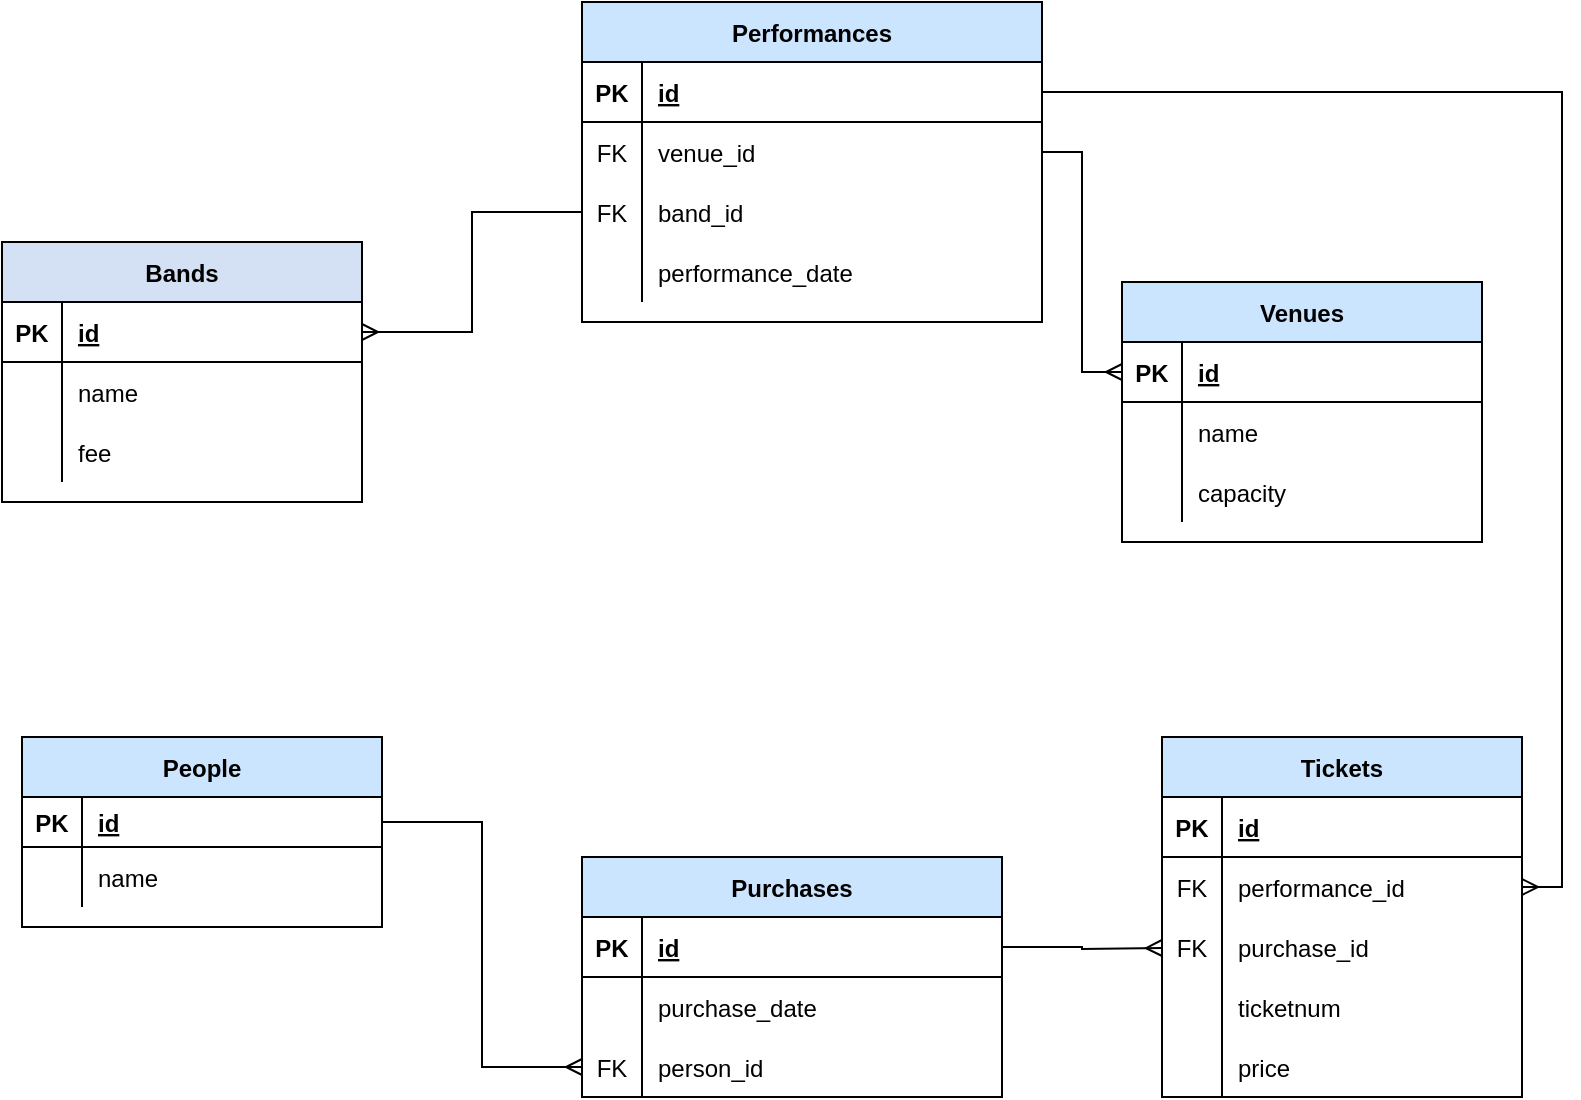 <mxfile version="20.3.0" type="device"><diagram id="R2lEEEUBdFMjLlhIrx00" name="Page-1"><mxGraphModel dx="946" dy="672" grid="1" gridSize="10" guides="1" tooltips="1" connect="1" arrows="1" fold="1" page="1" pageScale="1" pageWidth="850" pageHeight="1100" math="0" shadow="0" extFonts="Permanent Marker^https://fonts.googleapis.com/css?family=Permanent+Marker"><root><mxCell id="0"/><mxCell id="1" parent="0"/><mxCell id="n40_FW3RsfCCFBrn7MH9-1" value="Bands" style="shape=table;startSize=30;container=1;collapsible=1;childLayout=tableLayout;fixedRows=1;rowLines=0;fontStyle=1;align=center;resizeLast=1;fillColor=#D4E1F5;" parent="1" vertex="1"><mxGeometry x="30" y="160" width="180" height="130" as="geometry"/></mxCell><mxCell id="n40_FW3RsfCCFBrn7MH9-2" value="" style="shape=tableRow;horizontal=0;startSize=0;swimlaneHead=0;swimlaneBody=0;fillColor=none;collapsible=0;dropTarget=0;points=[[0,0.5],[1,0.5]];portConstraint=eastwest;top=0;left=0;right=0;bottom=1;" parent="n40_FW3RsfCCFBrn7MH9-1" vertex="1"><mxGeometry y="30" width="180" height="30" as="geometry"/></mxCell><mxCell id="n40_FW3RsfCCFBrn7MH9-3" value="PK" style="shape=partialRectangle;connectable=0;fillColor=none;top=0;left=0;bottom=0;right=0;fontStyle=1;overflow=hidden;" parent="n40_FW3RsfCCFBrn7MH9-2" vertex="1"><mxGeometry width="30" height="30" as="geometry"><mxRectangle width="30" height="30" as="alternateBounds"/></mxGeometry></mxCell><mxCell id="n40_FW3RsfCCFBrn7MH9-4" value="id" style="shape=partialRectangle;connectable=0;fillColor=none;top=0;left=0;bottom=0;right=0;align=left;spacingLeft=6;fontStyle=5;overflow=hidden;" parent="n40_FW3RsfCCFBrn7MH9-2" vertex="1"><mxGeometry x="30" width="150" height="30" as="geometry"><mxRectangle width="150" height="30" as="alternateBounds"/></mxGeometry></mxCell><mxCell id="n40_FW3RsfCCFBrn7MH9-5" value="" style="shape=tableRow;horizontal=0;startSize=0;swimlaneHead=0;swimlaneBody=0;fillColor=none;collapsible=0;dropTarget=0;points=[[0,0.5],[1,0.5]];portConstraint=eastwest;top=0;left=0;right=0;bottom=0;" parent="n40_FW3RsfCCFBrn7MH9-1" vertex="1"><mxGeometry y="60" width="180" height="30" as="geometry"/></mxCell><mxCell id="n40_FW3RsfCCFBrn7MH9-6" value="" style="shape=partialRectangle;connectable=0;fillColor=none;top=0;left=0;bottom=0;right=0;editable=1;overflow=hidden;" parent="n40_FW3RsfCCFBrn7MH9-5" vertex="1"><mxGeometry width="30" height="30" as="geometry"><mxRectangle width="30" height="30" as="alternateBounds"/></mxGeometry></mxCell><mxCell id="n40_FW3RsfCCFBrn7MH9-7" value="name" style="shape=partialRectangle;connectable=0;fillColor=none;top=0;left=0;bottom=0;right=0;align=left;spacingLeft=6;overflow=hidden;" parent="n40_FW3RsfCCFBrn7MH9-5" vertex="1"><mxGeometry x="30" width="150" height="30" as="geometry"><mxRectangle width="150" height="30" as="alternateBounds"/></mxGeometry></mxCell><mxCell id="n40_FW3RsfCCFBrn7MH9-8" value="" style="shape=tableRow;horizontal=0;startSize=0;swimlaneHead=0;swimlaneBody=0;fillColor=none;collapsible=0;dropTarget=0;points=[[0,0.5],[1,0.5]];portConstraint=eastwest;top=0;left=0;right=0;bottom=0;" parent="n40_FW3RsfCCFBrn7MH9-1" vertex="1"><mxGeometry y="90" width="180" height="30" as="geometry"/></mxCell><mxCell id="n40_FW3RsfCCFBrn7MH9-9" value="" style="shape=partialRectangle;connectable=0;fillColor=none;top=0;left=0;bottom=0;right=0;editable=1;overflow=hidden;" parent="n40_FW3RsfCCFBrn7MH9-8" vertex="1"><mxGeometry width="30" height="30" as="geometry"><mxRectangle width="30" height="30" as="alternateBounds"/></mxGeometry></mxCell><mxCell id="n40_FW3RsfCCFBrn7MH9-10" value="fee" style="shape=partialRectangle;connectable=0;fillColor=none;top=0;left=0;bottom=0;right=0;align=left;spacingLeft=6;overflow=hidden;" parent="n40_FW3RsfCCFBrn7MH9-8" vertex="1"><mxGeometry x="30" width="150" height="30" as="geometry"><mxRectangle width="150" height="30" as="alternateBounds"/></mxGeometry></mxCell><mxCell id="n40_FW3RsfCCFBrn7MH9-14" value="Venues" style="shape=table;startSize=30;container=1;collapsible=1;childLayout=tableLayout;fixedRows=1;rowLines=0;fontStyle=1;align=center;resizeLast=1;fillColor=#CCE5FF;" parent="1" vertex="1"><mxGeometry x="590" y="180" width="180" height="130" as="geometry"/></mxCell><mxCell id="n40_FW3RsfCCFBrn7MH9-15" value="" style="shape=tableRow;horizontal=0;startSize=0;swimlaneHead=0;swimlaneBody=0;fillColor=none;collapsible=0;dropTarget=0;points=[[0,0.5],[1,0.5]];portConstraint=eastwest;top=0;left=0;right=0;bottom=1;" parent="n40_FW3RsfCCFBrn7MH9-14" vertex="1"><mxGeometry y="30" width="180" height="30" as="geometry"/></mxCell><mxCell id="n40_FW3RsfCCFBrn7MH9-16" value="PK" style="shape=partialRectangle;connectable=0;fillColor=none;top=0;left=0;bottom=0;right=0;fontStyle=1;overflow=hidden;" parent="n40_FW3RsfCCFBrn7MH9-15" vertex="1"><mxGeometry width="30" height="30" as="geometry"><mxRectangle width="30" height="30" as="alternateBounds"/></mxGeometry></mxCell><mxCell id="n40_FW3RsfCCFBrn7MH9-17" value="id" style="shape=partialRectangle;connectable=0;fillColor=none;top=0;left=0;bottom=0;right=0;align=left;spacingLeft=6;fontStyle=5;overflow=hidden;" parent="n40_FW3RsfCCFBrn7MH9-15" vertex="1"><mxGeometry x="30" width="150" height="30" as="geometry"><mxRectangle width="150" height="30" as="alternateBounds"/></mxGeometry></mxCell><mxCell id="n40_FW3RsfCCFBrn7MH9-18" value="" style="shape=tableRow;horizontal=0;startSize=0;swimlaneHead=0;swimlaneBody=0;fillColor=none;collapsible=0;dropTarget=0;points=[[0,0.5],[1,0.5]];portConstraint=eastwest;top=0;left=0;right=0;bottom=0;" parent="n40_FW3RsfCCFBrn7MH9-14" vertex="1"><mxGeometry y="60" width="180" height="30" as="geometry"/></mxCell><mxCell id="n40_FW3RsfCCFBrn7MH9-19" value="" style="shape=partialRectangle;connectable=0;fillColor=none;top=0;left=0;bottom=0;right=0;editable=1;overflow=hidden;" parent="n40_FW3RsfCCFBrn7MH9-18" vertex="1"><mxGeometry width="30" height="30" as="geometry"><mxRectangle width="30" height="30" as="alternateBounds"/></mxGeometry></mxCell><mxCell id="n40_FW3RsfCCFBrn7MH9-20" value="name" style="shape=partialRectangle;connectable=0;fillColor=none;top=0;left=0;bottom=0;right=0;align=left;spacingLeft=6;overflow=hidden;" parent="n40_FW3RsfCCFBrn7MH9-18" vertex="1"><mxGeometry x="30" width="150" height="30" as="geometry"><mxRectangle width="150" height="30" as="alternateBounds"/></mxGeometry></mxCell><mxCell id="n40_FW3RsfCCFBrn7MH9-21" value="" style="shape=tableRow;horizontal=0;startSize=0;swimlaneHead=0;swimlaneBody=0;fillColor=none;collapsible=0;dropTarget=0;points=[[0,0.5],[1,0.5]];portConstraint=eastwest;top=0;left=0;right=0;bottom=0;" parent="n40_FW3RsfCCFBrn7MH9-14" vertex="1"><mxGeometry y="90" width="180" height="30" as="geometry"/></mxCell><mxCell id="n40_FW3RsfCCFBrn7MH9-22" value="" style="shape=partialRectangle;connectable=0;fillColor=none;top=0;left=0;bottom=0;right=0;editable=1;overflow=hidden;" parent="n40_FW3RsfCCFBrn7MH9-21" vertex="1"><mxGeometry width="30" height="30" as="geometry"><mxRectangle width="30" height="30" as="alternateBounds"/></mxGeometry></mxCell><mxCell id="n40_FW3RsfCCFBrn7MH9-23" value="capacity" style="shape=partialRectangle;connectable=0;fillColor=none;top=0;left=0;bottom=0;right=0;align=left;spacingLeft=6;overflow=hidden;" parent="n40_FW3RsfCCFBrn7MH9-21" vertex="1"><mxGeometry x="30" width="150" height="30" as="geometry"><mxRectangle width="150" height="30" as="alternateBounds"/></mxGeometry></mxCell><mxCell id="n40_FW3RsfCCFBrn7MH9-27" value="Performances" style="shape=table;startSize=30;container=1;collapsible=1;childLayout=tableLayout;fixedRows=1;rowLines=0;fontStyle=1;align=center;resizeLast=1;fillColor=#CCE5FF;" parent="1" vertex="1"><mxGeometry x="320" y="40" width="230" height="160" as="geometry"/></mxCell><mxCell id="n40_FW3RsfCCFBrn7MH9-28" value="" style="shape=tableRow;horizontal=0;startSize=0;swimlaneHead=0;swimlaneBody=0;fillColor=none;collapsible=0;dropTarget=0;points=[[0,0.5],[1,0.5]];portConstraint=eastwest;top=0;left=0;right=0;bottom=1;" parent="n40_FW3RsfCCFBrn7MH9-27" vertex="1"><mxGeometry y="30" width="230" height="30" as="geometry"/></mxCell><mxCell id="n40_FW3RsfCCFBrn7MH9-29" value="PK" style="shape=partialRectangle;connectable=0;fillColor=none;top=0;left=0;bottom=0;right=0;fontStyle=1;overflow=hidden;" parent="n40_FW3RsfCCFBrn7MH9-28" vertex="1"><mxGeometry width="30" height="30" as="geometry"><mxRectangle width="30" height="30" as="alternateBounds"/></mxGeometry></mxCell><mxCell id="n40_FW3RsfCCFBrn7MH9-30" value="id" style="shape=partialRectangle;connectable=0;fillColor=none;top=0;left=0;bottom=0;right=0;align=left;spacingLeft=6;fontStyle=5;overflow=hidden;" parent="n40_FW3RsfCCFBrn7MH9-28" vertex="1"><mxGeometry x="30" width="200" height="30" as="geometry"><mxRectangle width="200" height="30" as="alternateBounds"/></mxGeometry></mxCell><mxCell id="n40_FW3RsfCCFBrn7MH9-31" value="" style="shape=tableRow;horizontal=0;startSize=0;swimlaneHead=0;swimlaneBody=0;fillColor=none;collapsible=0;dropTarget=0;points=[[0,0.5],[1,0.5]];portConstraint=eastwest;top=0;left=0;right=0;bottom=0;" parent="n40_FW3RsfCCFBrn7MH9-27" vertex="1"><mxGeometry y="60" width="230" height="30" as="geometry"/></mxCell><mxCell id="n40_FW3RsfCCFBrn7MH9-32" value="FK" style="shape=partialRectangle;connectable=0;fillColor=none;top=0;left=0;bottom=0;right=0;editable=1;overflow=hidden;" parent="n40_FW3RsfCCFBrn7MH9-31" vertex="1"><mxGeometry width="30" height="30" as="geometry"><mxRectangle width="30" height="30" as="alternateBounds"/></mxGeometry></mxCell><mxCell id="n40_FW3RsfCCFBrn7MH9-33" value="venue_id" style="shape=partialRectangle;connectable=0;fillColor=none;top=0;left=0;bottom=0;right=0;align=left;spacingLeft=6;overflow=hidden;" parent="n40_FW3RsfCCFBrn7MH9-31" vertex="1"><mxGeometry x="30" width="200" height="30" as="geometry"><mxRectangle width="200" height="30" as="alternateBounds"/></mxGeometry></mxCell><mxCell id="n40_FW3RsfCCFBrn7MH9-34" value="" style="shape=tableRow;horizontal=0;startSize=0;swimlaneHead=0;swimlaneBody=0;fillColor=none;collapsible=0;dropTarget=0;points=[[0,0.5],[1,0.5]];portConstraint=eastwest;top=0;left=0;right=0;bottom=0;" parent="n40_FW3RsfCCFBrn7MH9-27" vertex="1"><mxGeometry y="90" width="230" height="30" as="geometry"/></mxCell><mxCell id="n40_FW3RsfCCFBrn7MH9-35" value="FK" style="shape=partialRectangle;connectable=0;fillColor=none;top=0;left=0;bottom=0;right=0;editable=1;overflow=hidden;" parent="n40_FW3RsfCCFBrn7MH9-34" vertex="1"><mxGeometry width="30" height="30" as="geometry"><mxRectangle width="30" height="30" as="alternateBounds"/></mxGeometry></mxCell><mxCell id="n40_FW3RsfCCFBrn7MH9-36" value="band_id" style="shape=partialRectangle;connectable=0;fillColor=none;top=0;left=0;bottom=0;right=0;align=left;spacingLeft=6;overflow=hidden;" parent="n40_FW3RsfCCFBrn7MH9-34" vertex="1"><mxGeometry x="30" width="200" height="30" as="geometry"><mxRectangle width="200" height="30" as="alternateBounds"/></mxGeometry></mxCell><mxCell id="n40_FW3RsfCCFBrn7MH9-37" value="" style="shape=tableRow;horizontal=0;startSize=0;swimlaneHead=0;swimlaneBody=0;fillColor=none;collapsible=0;dropTarget=0;points=[[0,0.5],[1,0.5]];portConstraint=eastwest;top=0;left=0;right=0;bottom=0;" parent="n40_FW3RsfCCFBrn7MH9-27" vertex="1"><mxGeometry y="120" width="230" height="30" as="geometry"/></mxCell><mxCell id="n40_FW3RsfCCFBrn7MH9-38" value="" style="shape=partialRectangle;connectable=0;fillColor=none;top=0;left=0;bottom=0;right=0;editable=1;overflow=hidden;" parent="n40_FW3RsfCCFBrn7MH9-37" vertex="1"><mxGeometry width="30" height="30" as="geometry"><mxRectangle width="30" height="30" as="alternateBounds"/></mxGeometry></mxCell><mxCell id="n40_FW3RsfCCFBrn7MH9-39" value="performance_date" style="shape=partialRectangle;connectable=0;fillColor=none;top=0;left=0;bottom=0;right=0;align=left;spacingLeft=6;overflow=hidden;" parent="n40_FW3RsfCCFBrn7MH9-37" vertex="1"><mxGeometry x="30" width="200" height="30" as="geometry"><mxRectangle width="200" height="30" as="alternateBounds"/></mxGeometry></mxCell><mxCell id="n40_FW3RsfCCFBrn7MH9-41" value="Tickets" style="shape=table;startSize=30;container=1;collapsible=1;childLayout=tableLayout;fixedRows=1;rowLines=0;fontStyle=1;align=center;resizeLast=1;fillColor=#CCE5FF;" parent="1" vertex="1"><mxGeometry x="610" y="407.5" width="180" height="180" as="geometry"/></mxCell><mxCell id="n40_FW3RsfCCFBrn7MH9-42" value="" style="shape=tableRow;horizontal=0;startSize=0;swimlaneHead=0;swimlaneBody=0;fillColor=none;collapsible=0;dropTarget=0;points=[[0,0.5],[1,0.5]];portConstraint=eastwest;top=0;left=0;right=0;bottom=1;" parent="n40_FW3RsfCCFBrn7MH9-41" vertex="1"><mxGeometry y="30" width="180" height="30" as="geometry"/></mxCell><mxCell id="n40_FW3RsfCCFBrn7MH9-43" value="PK" style="shape=partialRectangle;connectable=0;fillColor=none;top=0;left=0;bottom=0;right=0;fontStyle=1;overflow=hidden;" parent="n40_FW3RsfCCFBrn7MH9-42" vertex="1"><mxGeometry width="30" height="30" as="geometry"><mxRectangle width="30" height="30" as="alternateBounds"/></mxGeometry></mxCell><mxCell id="n40_FW3RsfCCFBrn7MH9-44" value="id" style="shape=partialRectangle;connectable=0;fillColor=none;top=0;left=0;bottom=0;right=0;align=left;spacingLeft=6;fontStyle=5;overflow=hidden;" parent="n40_FW3RsfCCFBrn7MH9-42" vertex="1"><mxGeometry x="30" width="150" height="30" as="geometry"><mxRectangle width="150" height="30" as="alternateBounds"/></mxGeometry></mxCell><mxCell id="n40_FW3RsfCCFBrn7MH9-45" value="" style="shape=tableRow;horizontal=0;startSize=0;swimlaneHead=0;swimlaneBody=0;fillColor=none;collapsible=0;dropTarget=0;points=[[0,0.5],[1,0.5]];portConstraint=eastwest;top=0;left=0;right=0;bottom=0;" parent="n40_FW3RsfCCFBrn7MH9-41" vertex="1"><mxGeometry y="60" width="180" height="30" as="geometry"/></mxCell><mxCell id="n40_FW3RsfCCFBrn7MH9-46" value="FK" style="shape=partialRectangle;connectable=0;fillColor=none;top=0;left=0;bottom=0;right=0;editable=1;overflow=hidden;" parent="n40_FW3RsfCCFBrn7MH9-45" vertex="1"><mxGeometry width="30" height="30" as="geometry"><mxRectangle width="30" height="30" as="alternateBounds"/></mxGeometry></mxCell><mxCell id="n40_FW3RsfCCFBrn7MH9-47" value="performance_id" style="shape=partialRectangle;connectable=0;fillColor=none;top=0;left=0;bottom=0;right=0;align=left;spacingLeft=6;overflow=hidden;" parent="n40_FW3RsfCCFBrn7MH9-45" vertex="1"><mxGeometry x="30" width="150" height="30" as="geometry"><mxRectangle width="150" height="30" as="alternateBounds"/></mxGeometry></mxCell><mxCell id="n40_FW3RsfCCFBrn7MH9-48" value="" style="shape=tableRow;horizontal=0;startSize=0;swimlaneHead=0;swimlaneBody=0;fillColor=none;collapsible=0;dropTarget=0;points=[[0,0.5],[1,0.5]];portConstraint=eastwest;top=0;left=0;right=0;bottom=0;" parent="n40_FW3RsfCCFBrn7MH9-41" vertex="1"><mxGeometry y="90" width="180" height="30" as="geometry"/></mxCell><mxCell id="n40_FW3RsfCCFBrn7MH9-49" value="FK" style="shape=partialRectangle;connectable=0;fillColor=none;top=0;left=0;bottom=0;right=0;editable=1;overflow=hidden;" parent="n40_FW3RsfCCFBrn7MH9-48" vertex="1"><mxGeometry width="30" height="30" as="geometry"><mxRectangle width="30" height="30" as="alternateBounds"/></mxGeometry></mxCell><mxCell id="n40_FW3RsfCCFBrn7MH9-50" value="purchase_id" style="shape=partialRectangle;connectable=0;fillColor=none;top=0;left=0;bottom=0;right=0;align=left;spacingLeft=6;overflow=hidden;" parent="n40_FW3RsfCCFBrn7MH9-48" vertex="1"><mxGeometry x="30" width="150" height="30" as="geometry"><mxRectangle width="150" height="30" as="alternateBounds"/></mxGeometry></mxCell><mxCell id="n40_FW3RsfCCFBrn7MH9-51" value="" style="shape=tableRow;horizontal=0;startSize=0;swimlaneHead=0;swimlaneBody=0;fillColor=none;collapsible=0;dropTarget=0;points=[[0,0.5],[1,0.5]];portConstraint=eastwest;top=0;left=0;right=0;bottom=0;" parent="n40_FW3RsfCCFBrn7MH9-41" vertex="1"><mxGeometry y="120" width="180" height="30" as="geometry"/></mxCell><mxCell id="n40_FW3RsfCCFBrn7MH9-52" value="" style="shape=partialRectangle;connectable=0;fillColor=none;top=0;left=0;bottom=0;right=0;editable=1;overflow=hidden;" parent="n40_FW3RsfCCFBrn7MH9-51" vertex="1"><mxGeometry width="30" height="30" as="geometry"><mxRectangle width="30" height="30" as="alternateBounds"/></mxGeometry></mxCell><mxCell id="n40_FW3RsfCCFBrn7MH9-53" value="ticketnum" style="shape=partialRectangle;connectable=0;fillColor=none;top=0;left=0;bottom=0;right=0;align=left;spacingLeft=6;overflow=hidden;" parent="n40_FW3RsfCCFBrn7MH9-51" vertex="1"><mxGeometry x="30" width="150" height="30" as="geometry"><mxRectangle width="150" height="30" as="alternateBounds"/></mxGeometry></mxCell><mxCell id="n40_FW3RsfCCFBrn7MH9-80" value="" style="shape=tableRow;horizontal=0;startSize=0;swimlaneHead=0;swimlaneBody=0;fillColor=none;collapsible=0;dropTarget=0;points=[[0,0.5],[1,0.5]];portConstraint=eastwest;top=0;left=0;right=0;bottom=0;" parent="n40_FW3RsfCCFBrn7MH9-41" vertex="1"><mxGeometry y="150" width="180" height="30" as="geometry"/></mxCell><mxCell id="n40_FW3RsfCCFBrn7MH9-81" value="" style="shape=partialRectangle;connectable=0;fillColor=none;top=0;left=0;bottom=0;right=0;editable=1;overflow=hidden;" parent="n40_FW3RsfCCFBrn7MH9-80" vertex="1"><mxGeometry width="30" height="30" as="geometry"><mxRectangle width="30" height="30" as="alternateBounds"/></mxGeometry></mxCell><mxCell id="n40_FW3RsfCCFBrn7MH9-82" value="price" style="shape=partialRectangle;connectable=0;fillColor=none;top=0;left=0;bottom=0;right=0;align=left;spacingLeft=6;overflow=hidden;" parent="n40_FW3RsfCCFBrn7MH9-80" vertex="1"><mxGeometry x="30" width="150" height="30" as="geometry"><mxRectangle width="150" height="30" as="alternateBounds"/></mxGeometry></mxCell><mxCell id="tSe_U7ksDP-hP04P2lEV-4" style="edgeStyle=orthogonalEdgeStyle;rounded=0;orthogonalLoop=1;jettySize=auto;html=1;endArrow=ERmany;endFill=0;exitX=1;exitY=0.5;exitDx=0;exitDy=0;" edge="1" parent="1" source="n40_FW3RsfCCFBrn7MH9-55"><mxGeometry relative="1" as="geometry"><mxPoint x="610" y="513" as="targetPoint"/></mxGeometry></mxCell><mxCell id="n40_FW3RsfCCFBrn7MH9-54" value="Purchases" style="shape=table;startSize=30;container=1;collapsible=1;childLayout=tableLayout;fixedRows=1;rowLines=0;fontStyle=1;align=center;resizeLast=1;fillColor=#CCE5FF;" parent="1" vertex="1"><mxGeometry x="320" y="467.5" width="210" height="120" as="geometry"/></mxCell><mxCell id="n40_FW3RsfCCFBrn7MH9-55" value="" style="shape=tableRow;horizontal=0;startSize=0;swimlaneHead=0;swimlaneBody=0;fillColor=none;collapsible=0;dropTarget=0;points=[[0,0.5],[1,0.5]];portConstraint=eastwest;top=0;left=0;right=0;bottom=1;" parent="n40_FW3RsfCCFBrn7MH9-54" vertex="1"><mxGeometry y="30" width="210" height="30" as="geometry"/></mxCell><mxCell id="n40_FW3RsfCCFBrn7MH9-56" value="PK" style="shape=partialRectangle;connectable=0;fillColor=none;top=0;left=0;bottom=0;right=0;fontStyle=1;overflow=hidden;" parent="n40_FW3RsfCCFBrn7MH9-55" vertex="1"><mxGeometry width="30" height="30" as="geometry"><mxRectangle width="30" height="30" as="alternateBounds"/></mxGeometry></mxCell><mxCell id="n40_FW3RsfCCFBrn7MH9-57" value="id" style="shape=partialRectangle;connectable=0;fillColor=none;top=0;left=0;bottom=0;right=0;align=left;spacingLeft=6;fontStyle=5;overflow=hidden;" parent="n40_FW3RsfCCFBrn7MH9-55" vertex="1"><mxGeometry x="30" width="180" height="30" as="geometry"><mxRectangle width="180" height="30" as="alternateBounds"/></mxGeometry></mxCell><mxCell id="n40_FW3RsfCCFBrn7MH9-58" value="" style="shape=tableRow;horizontal=0;startSize=0;swimlaneHead=0;swimlaneBody=0;fillColor=none;collapsible=0;dropTarget=0;points=[[0,0.5],[1,0.5]];portConstraint=eastwest;top=0;left=0;right=0;bottom=0;" parent="n40_FW3RsfCCFBrn7MH9-54" vertex="1"><mxGeometry y="60" width="210" height="30" as="geometry"/></mxCell><mxCell id="n40_FW3RsfCCFBrn7MH9-59" value="" style="shape=partialRectangle;connectable=0;fillColor=none;top=0;left=0;bottom=0;right=0;editable=1;overflow=hidden;" parent="n40_FW3RsfCCFBrn7MH9-58" vertex="1"><mxGeometry width="30" height="30" as="geometry"><mxRectangle width="30" height="30" as="alternateBounds"/></mxGeometry></mxCell><mxCell id="n40_FW3RsfCCFBrn7MH9-60" value="purchase_date" style="shape=partialRectangle;connectable=0;fillColor=none;top=0;left=0;bottom=0;right=0;align=left;spacingLeft=6;overflow=hidden;" parent="n40_FW3RsfCCFBrn7MH9-58" vertex="1"><mxGeometry x="30" width="180" height="30" as="geometry"><mxRectangle width="180" height="30" as="alternateBounds"/></mxGeometry></mxCell><mxCell id="n40_FW3RsfCCFBrn7MH9-61" value="" style="shape=tableRow;horizontal=0;startSize=0;swimlaneHead=0;swimlaneBody=0;fillColor=none;collapsible=0;dropTarget=0;points=[[0,0.5],[1,0.5]];portConstraint=eastwest;top=0;left=0;right=0;bottom=0;" parent="n40_FW3RsfCCFBrn7MH9-54" vertex="1"><mxGeometry y="90" width="210" height="30" as="geometry"/></mxCell><mxCell id="n40_FW3RsfCCFBrn7MH9-62" value="FK" style="shape=partialRectangle;connectable=0;fillColor=none;top=0;left=0;bottom=0;right=0;editable=1;overflow=hidden;" parent="n40_FW3RsfCCFBrn7MH9-61" vertex="1"><mxGeometry width="30" height="30" as="geometry"><mxRectangle width="30" height="30" as="alternateBounds"/></mxGeometry></mxCell><mxCell id="n40_FW3RsfCCFBrn7MH9-63" value="person_id" style="shape=partialRectangle;connectable=0;fillColor=none;top=0;left=0;bottom=0;right=0;align=left;spacingLeft=6;overflow=hidden;" parent="n40_FW3RsfCCFBrn7MH9-61" vertex="1"><mxGeometry x="30" width="180" height="30" as="geometry"><mxRectangle width="180" height="30" as="alternateBounds"/></mxGeometry></mxCell><mxCell id="n40_FW3RsfCCFBrn7MH9-67" value="People" style="shape=table;startSize=30;container=1;collapsible=1;childLayout=tableLayout;fixedRows=1;rowLines=0;fontStyle=1;align=center;resizeLast=1;fillColor=#CCE5FF;" parent="1" vertex="1"><mxGeometry x="40" y="407.5" width="180" height="95" as="geometry"/></mxCell><mxCell id="n40_FW3RsfCCFBrn7MH9-68" value="" style="shape=tableRow;horizontal=0;startSize=0;swimlaneHead=0;swimlaneBody=0;fillColor=none;collapsible=0;dropTarget=0;points=[[0,0.5],[1,0.5]];portConstraint=eastwest;top=0;left=0;right=0;bottom=1;" parent="n40_FW3RsfCCFBrn7MH9-67" vertex="1"><mxGeometry y="30" width="180" height="25" as="geometry"/></mxCell><mxCell id="n40_FW3RsfCCFBrn7MH9-69" value="PK" style="shape=partialRectangle;connectable=0;fillColor=none;top=0;left=0;bottom=0;right=0;fontStyle=1;overflow=hidden;" parent="n40_FW3RsfCCFBrn7MH9-68" vertex="1"><mxGeometry width="30" height="25" as="geometry"><mxRectangle width="30" height="25" as="alternateBounds"/></mxGeometry></mxCell><mxCell id="n40_FW3RsfCCFBrn7MH9-70" value="id" style="shape=partialRectangle;connectable=0;fillColor=none;top=0;left=0;bottom=0;right=0;align=left;spacingLeft=6;fontStyle=5;overflow=hidden;" parent="n40_FW3RsfCCFBrn7MH9-68" vertex="1"><mxGeometry x="30" width="150" height="25" as="geometry"><mxRectangle width="150" height="25" as="alternateBounds"/></mxGeometry></mxCell><mxCell id="n40_FW3RsfCCFBrn7MH9-71" value="" style="shape=tableRow;horizontal=0;startSize=0;swimlaneHead=0;swimlaneBody=0;fillColor=none;collapsible=0;dropTarget=0;points=[[0,0.5],[1,0.5]];portConstraint=eastwest;top=0;left=0;right=0;bottom=0;" parent="n40_FW3RsfCCFBrn7MH9-67" vertex="1"><mxGeometry y="55" width="180" height="30" as="geometry"/></mxCell><mxCell id="n40_FW3RsfCCFBrn7MH9-72" value="" style="shape=partialRectangle;connectable=0;fillColor=none;top=0;left=0;bottom=0;right=0;editable=1;overflow=hidden;" parent="n40_FW3RsfCCFBrn7MH9-71" vertex="1"><mxGeometry width="30" height="30" as="geometry"><mxRectangle width="30" height="30" as="alternateBounds"/></mxGeometry></mxCell><mxCell id="n40_FW3RsfCCFBrn7MH9-73" value="name" style="shape=partialRectangle;connectable=0;fillColor=none;top=0;left=0;bottom=0;right=0;align=left;spacingLeft=6;overflow=hidden;" parent="n40_FW3RsfCCFBrn7MH9-71" vertex="1"><mxGeometry x="30" width="150" height="30" as="geometry"><mxRectangle width="150" height="30" as="alternateBounds"/></mxGeometry></mxCell><mxCell id="n40_FW3RsfCCFBrn7MH9-98" style="edgeStyle=orthogonalEdgeStyle;rounded=0;orthogonalLoop=1;jettySize=auto;html=1;entryX=1;entryY=0.5;entryDx=0;entryDy=0;endArrow=ERmany;endFill=0;" parent="1" source="n40_FW3RsfCCFBrn7MH9-34" target="n40_FW3RsfCCFBrn7MH9-2" edge="1"><mxGeometry relative="1" as="geometry"/></mxCell><mxCell id="tSe_U7ksDP-hP04P2lEV-1" style="edgeStyle=orthogonalEdgeStyle;rounded=0;orthogonalLoop=1;jettySize=auto;html=1;entryX=0;entryY=0.5;entryDx=0;entryDy=0;endArrow=ERmany;endFill=0;" edge="1" parent="1" source="n40_FW3RsfCCFBrn7MH9-31" target="n40_FW3RsfCCFBrn7MH9-15"><mxGeometry relative="1" as="geometry"/></mxCell><mxCell id="tSe_U7ksDP-hP04P2lEV-3" style="edgeStyle=orthogonalEdgeStyle;rounded=0;orthogonalLoop=1;jettySize=auto;html=1;entryX=1;entryY=0.5;entryDx=0;entryDy=0;endArrow=ERmany;endFill=0;" edge="1" parent="1" source="n40_FW3RsfCCFBrn7MH9-28" target="n40_FW3RsfCCFBrn7MH9-45"><mxGeometry relative="1" as="geometry"/></mxCell><mxCell id="tSe_U7ksDP-hP04P2lEV-5" style="edgeStyle=orthogonalEdgeStyle;rounded=0;orthogonalLoop=1;jettySize=auto;html=1;entryX=0;entryY=0.5;entryDx=0;entryDy=0;endArrow=ERmany;endFill=0;" edge="1" parent="1" source="n40_FW3RsfCCFBrn7MH9-68" target="n40_FW3RsfCCFBrn7MH9-61"><mxGeometry relative="1" as="geometry"/></mxCell></root></mxGraphModel></diagram></mxfile>